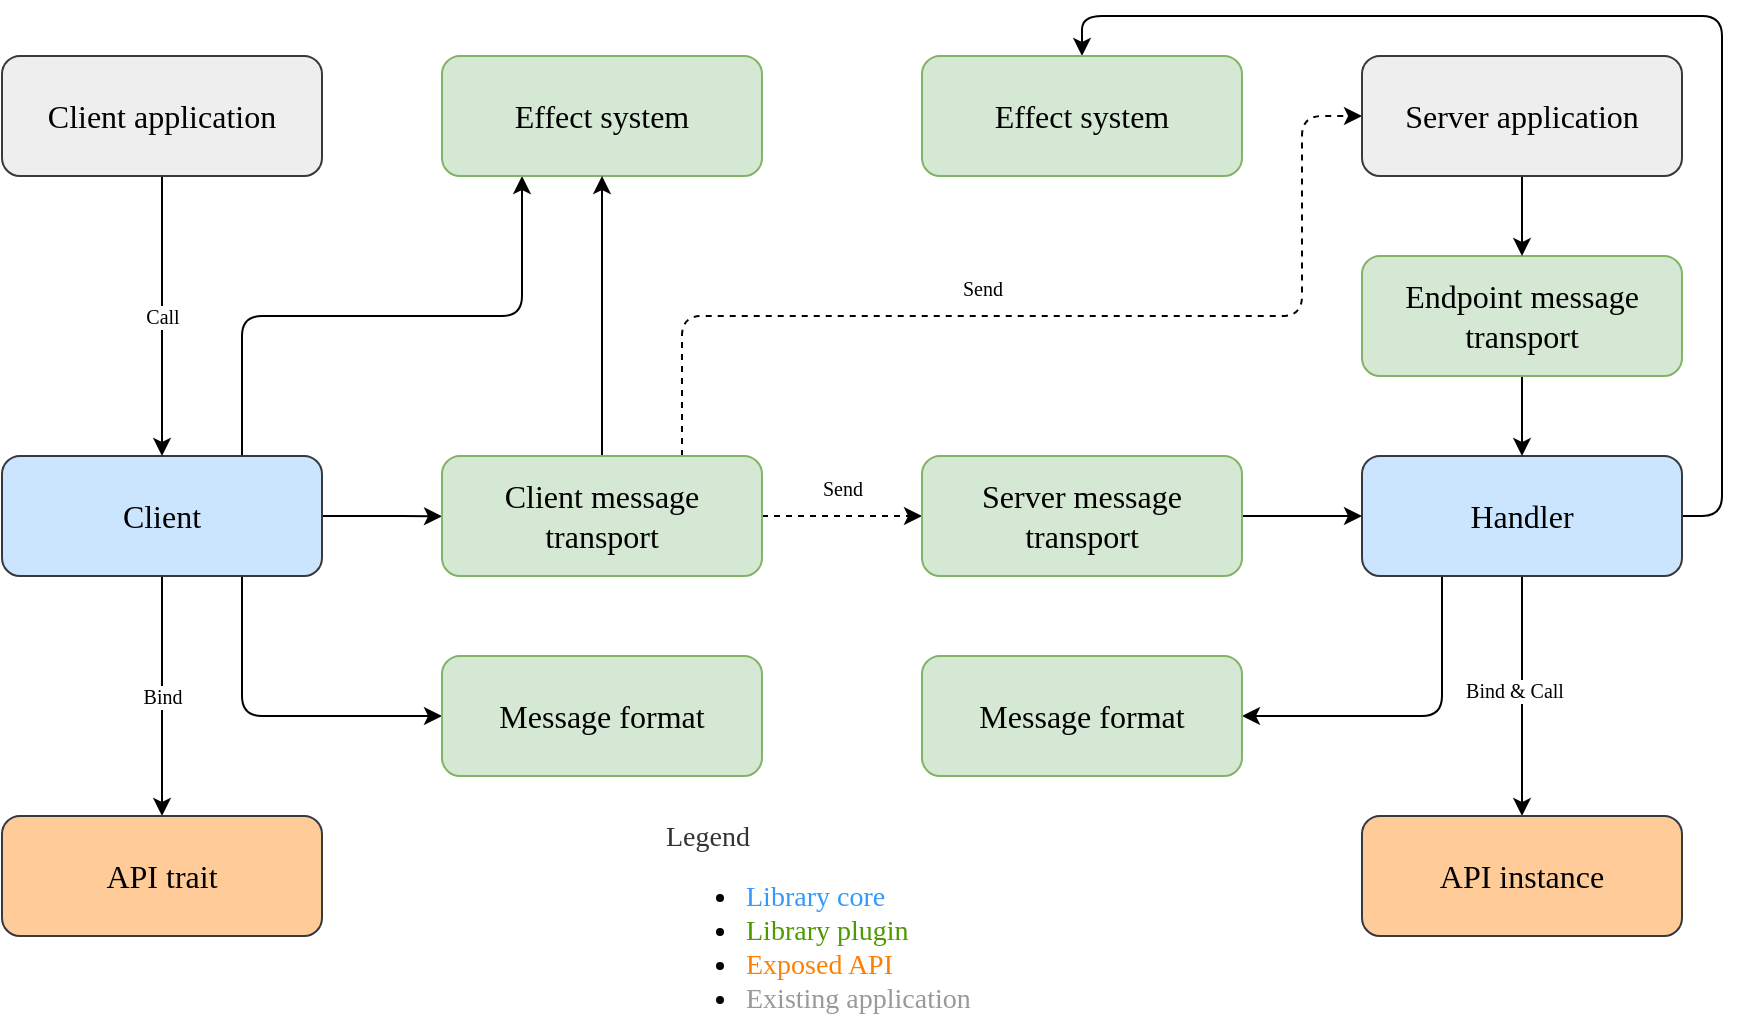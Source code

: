 <mxfile version="14.6.13" type="device"><diagram id="pAZn8SMdnCBxQi3O8JhO" name="Page-1"><mxGraphModel dx="981" dy="574" grid="1" gridSize="10" guides="1" tooltips="1" connect="1" arrows="1" fold="1" page="1" pageScale="1" pageWidth="850" pageHeight="1100" math="0" shadow="0"><root><mxCell id="0"/><mxCell id="1" parent="0"/><mxCell id="24CM7QICUZKC2I2Vp8Kq-11" style="edgeStyle=orthogonalEdgeStyle;rounded=1;orthogonalLoop=1;jettySize=auto;html=1;exitX=0.75;exitY=1;exitDx=0;exitDy=0;entryX=0;entryY=0.5;entryDx=0;entryDy=0;fontFamily=Verdana;fontSize=16;" parent="1" source="24CM7QICUZKC2I2Vp8Kq-1" target="24CM7QICUZKC2I2Vp8Kq-6" edge="1"><mxGeometry relative="1" as="geometry"><Array as="points"><mxPoint x="220" y="390"/></Array></mxGeometry></mxCell><mxCell id="24CM7QICUZKC2I2Vp8Kq-13" style="edgeStyle=orthogonalEdgeStyle;rounded=1;orthogonalLoop=1;jettySize=auto;html=1;exitX=1;exitY=0.5;exitDx=0;exitDy=0;entryX=0;entryY=0.5;entryDx=0;entryDy=0;fontFamily=Verdana;fontSize=16;strokeColor=none;" parent="1" source="24CM7QICUZKC2I2Vp8Kq-1" target="24CM7QICUZKC2I2Vp8Kq-8" edge="1"><mxGeometry relative="1" as="geometry"/></mxCell><mxCell id="24CM7QICUZKC2I2Vp8Kq-20" style="edgeStyle=none;rounded=1;orthogonalLoop=1;jettySize=auto;html=1;exitX=0.5;exitY=1;exitDx=0;exitDy=0;fontFamily=Verdana;fontSize=16;strokeColor=none;" parent="1" source="24CM7QICUZKC2I2Vp8Kq-1" target="24CM7QICUZKC2I2Vp8Kq-18" edge="1"><mxGeometry relative="1" as="geometry"/></mxCell><mxCell id="24CM7QICUZKC2I2Vp8Kq-28" style="edgeStyle=orthogonalEdgeStyle;rounded=1;orthogonalLoop=1;jettySize=auto;html=1;exitX=0.75;exitY=0;exitDx=0;exitDy=0;entryX=0.25;entryY=1;entryDx=0;entryDy=0;fontFamily=Verdana;fontSize=16;" parent="1" source="24CM7QICUZKC2I2Vp8Kq-1" target="24CM7QICUZKC2I2Vp8Kq-3" edge="1"><mxGeometry relative="1" as="geometry"><Array as="points"><mxPoint x="220" y="190"/><mxPoint x="360" y="190"/></Array></mxGeometry></mxCell><mxCell id="24CM7QICUZKC2I2Vp8Kq-34" style="edgeStyle=orthogonalEdgeStyle;rounded=1;orthogonalLoop=1;jettySize=auto;html=1;exitX=1;exitY=0.5;exitDx=0;exitDy=0;fontFamily=Verdana;fontSize=16;strokeColor=#000000;" parent="1" source="24CM7QICUZKC2I2Vp8Kq-1" edge="1"><mxGeometry relative="1" as="geometry"><mxPoint x="320" y="290.138" as="targetPoint"/></mxGeometry></mxCell><mxCell id="24CM7QICUZKC2I2Vp8Kq-39" style="edgeStyle=orthogonalEdgeStyle;rounded=1;orthogonalLoop=1;jettySize=auto;html=1;exitX=0.5;exitY=1;exitDx=0;exitDy=0;entryX=0.5;entryY=0;entryDx=0;entryDy=0;fontFamily=Verdana;fontSize=16;strokeColor=#000000;" parent="1" source="24CM7QICUZKC2I2Vp8Kq-1" target="24CM7QICUZKC2I2Vp8Kq-18" edge="1"><mxGeometry relative="1" as="geometry"/></mxCell><mxCell id="24CM7QICUZKC2I2Vp8Kq-1" value="&lt;font style=&quot;font-size: 16px;&quot;&gt;Client&lt;/font&gt;" style="rounded=1;whiteSpace=wrap;html=1;fillColor=#cce5ff;strokeColor=#36393d;fontFamily=Verdana;fontSize=16;" parent="1" vertex="1"><mxGeometry x="100" y="260" width="160" height="60" as="geometry"/></mxCell><mxCell id="24CM7QICUZKC2I2Vp8Kq-21" style="edgeStyle=orthogonalEdgeStyle;rounded=1;orthogonalLoop=1;jettySize=auto;html=1;exitX=0.5;exitY=1;exitDx=0;exitDy=0;fontFamily=Verdana;fontSize=16;" parent="1" source="24CM7QICUZKC2I2Vp8Kq-2" target="24CM7QICUZKC2I2Vp8Kq-19" edge="1"><mxGeometry relative="1" as="geometry"/></mxCell><mxCell id="24CM7QICUZKC2I2Vp8Kq-49" style="edgeStyle=orthogonalEdgeStyle;rounded=1;orthogonalLoop=1;jettySize=auto;html=1;exitX=0.25;exitY=1;exitDx=0;exitDy=0;entryX=1;entryY=0.5;entryDx=0;entryDy=0;fontFamily=Verdana;fontSize=16;strokeColor=#000000;" parent="1" source="24CM7QICUZKC2I2Vp8Kq-2" target="24CM7QICUZKC2I2Vp8Kq-41" edge="1"><mxGeometry relative="1" as="geometry"><Array as="points"><mxPoint x="820" y="390"/></Array></mxGeometry></mxCell><mxCell id="24CM7QICUZKC2I2Vp8Kq-56" style="edgeStyle=orthogonalEdgeStyle;rounded=1;orthogonalLoop=1;jettySize=auto;html=1;exitX=1;exitY=0.5;exitDx=0;exitDy=0;entryX=0.5;entryY=0;entryDx=0;entryDy=0;fontFamily=Verdana;fontSize=16;strokeColor=#000000;" parent="1" source="24CM7QICUZKC2I2Vp8Kq-2" target="24CM7QICUZKC2I2Vp8Kq-35" edge="1"><mxGeometry relative="1" as="geometry"><Array as="points"><mxPoint x="960" y="290"/><mxPoint x="960" y="40"/><mxPoint x="640" y="40"/></Array></mxGeometry></mxCell><mxCell id="24CM7QICUZKC2I2Vp8Kq-2" value="&lt;font style=&quot;font-size: 16px;&quot;&gt;Handler&lt;/font&gt;" style="rounded=1;whiteSpace=wrap;html=1;fillColor=#cce5ff;strokeColor=#36393d;fontFamily=Verdana;fontSize=16;" parent="1" vertex="1"><mxGeometry x="780" y="260" width="160" height="60" as="geometry"/></mxCell><mxCell id="24CM7QICUZKC2I2Vp8Kq-3" value="&lt;font style=&quot;font-size: 16px;&quot;&gt;Effect system&lt;/font&gt;" style="rounded=1;whiteSpace=wrap;html=1;fillColor=#d5e8d4;strokeColor=#82b366;fontFamily=Verdana;fontSize=16;verticalAlign=middle;" parent="1" vertex="1"><mxGeometry x="320" y="60" width="160" height="60" as="geometry"/></mxCell><mxCell id="24CM7QICUZKC2I2Vp8Kq-6" value="&lt;font style=&quot;font-size: 16px;&quot;&gt;Message format&lt;/font&gt;" style="rounded=1;whiteSpace=wrap;html=1;fillColor=#d5e8d4;strokeColor=#82b366;fontFamily=Verdana;fontSize=16;" parent="1" vertex="1"><mxGeometry x="320" y="360" width="160" height="60" as="geometry"/></mxCell><mxCell id="24CM7QICUZKC2I2Vp8Kq-25" style="edgeStyle=orthogonalEdgeStyle;rounded=1;orthogonalLoop=1;jettySize=auto;html=1;exitX=1;exitY=0.5;exitDx=0;exitDy=0;entryX=0;entryY=0.5;entryDx=0;entryDy=0;fontFamily=Verdana;fontSize=16;dashed=1;" parent="1" source="24CM7QICUZKC2I2Vp8Kq-8" target="24CM7QICUZKC2I2Vp8Kq-16" edge="1"><mxGeometry relative="1" as="geometry"/></mxCell><mxCell id="24CM7QICUZKC2I2Vp8Kq-31" style="edgeStyle=orthogonalEdgeStyle;rounded=1;orthogonalLoop=1;jettySize=auto;html=1;exitX=0.75;exitY=0;exitDx=0;exitDy=0;fontFamily=Verdana;fontSize=16;dashed=1;entryX=0;entryY=0.5;entryDx=0;entryDy=0;" parent="1" source="24CM7QICUZKC2I2Vp8Kq-8" target="24CM7QICUZKC2I2Vp8Kq-22" edge="1"><mxGeometry relative="1" as="geometry"><Array as="points"><mxPoint x="440" y="190"/><mxPoint x="750" y="190"/><mxPoint x="750" y="90"/></Array></mxGeometry></mxCell><mxCell id="24CM7QICUZKC2I2Vp8Kq-61" style="edgeStyle=orthogonalEdgeStyle;rounded=1;orthogonalLoop=1;jettySize=auto;html=1;exitX=0.5;exitY=0;exitDx=0;exitDy=0;entryX=0.5;entryY=1;entryDx=0;entryDy=0;fontFamily=Verdana;fontSize=16;strokeColor=#000000;" parent="1" source="24CM7QICUZKC2I2Vp8Kq-8" target="24CM7QICUZKC2I2Vp8Kq-3" edge="1"><mxGeometry relative="1" as="geometry"/></mxCell><mxCell id="24CM7QICUZKC2I2Vp8Kq-8" value="&lt;font style=&quot;font-size: 16px&quot;&gt;Client message transport&lt;/font&gt;" style="rounded=1;whiteSpace=wrap;html=1;fillColor=#d5e8d4;strokeColor=#82b366;fontFamily=Verdana;fontSize=16;" parent="1" vertex="1"><mxGeometry x="320" y="260" width="160" height="60" as="geometry"/></mxCell><mxCell id="24CM7QICUZKC2I2Vp8Kq-24" style="edgeStyle=orthogonalEdgeStyle;rounded=1;orthogonalLoop=1;jettySize=auto;html=1;exitX=1;exitY=0.5;exitDx=0;exitDy=0;fontFamily=Verdana;fontSize=16;" parent="1" source="24CM7QICUZKC2I2Vp8Kq-16" target="24CM7QICUZKC2I2Vp8Kq-2" edge="1"><mxGeometry relative="1" as="geometry"/></mxCell><mxCell id="24CM7QICUZKC2I2Vp8Kq-16" value="&lt;font style=&quot;font-size: 16px&quot;&gt;Server message transport&lt;/font&gt;" style="rounded=1;whiteSpace=wrap;html=1;fillColor=#d5e8d4;strokeColor=#82b366;fontFamily=Verdana;fontSize=16;" parent="1" vertex="1"><mxGeometry x="560" y="260" width="160" height="60" as="geometry"/></mxCell><mxCell id="24CM7QICUZKC2I2Vp8Kq-60" style="edgeStyle=orthogonalEdgeStyle;rounded=1;orthogonalLoop=1;jettySize=auto;html=1;exitX=0.5;exitY=1;exitDx=0;exitDy=0;entryX=0.5;entryY=0;entryDx=0;entryDy=0;fontFamily=Verdana;fontSize=16;strokeColor=#000000;" parent="1" source="24CM7QICUZKC2I2Vp8Kq-17" target="24CM7QICUZKC2I2Vp8Kq-2" edge="1"><mxGeometry relative="1" as="geometry"/></mxCell><mxCell id="xifhV7y1xF9BS7Lo-_dj-3" style="edgeStyle=orthogonalEdgeStyle;rounded=0;orthogonalLoop=1;jettySize=auto;html=1;exitX=0.75;exitY=1;exitDx=0;exitDy=0;" edge="1" parent="1" source="24CM7QICUZKC2I2Vp8Kq-17"><mxGeometry relative="1" as="geometry"><mxPoint x="899.69" y="219.793" as="targetPoint"/></mxGeometry></mxCell><mxCell id="24CM7QICUZKC2I2Vp8Kq-17" value="&lt;font style=&quot;font-size: 16px&quot;&gt;Endpoint message transport&lt;/font&gt;" style="rounded=1;whiteSpace=wrap;html=1;fillColor=#d5e8d4;strokeColor=#82b366;fontFamily=Verdana;fontSize=16;" parent="1" vertex="1"><mxGeometry x="780" y="160" width="160" height="60" as="geometry"/></mxCell><mxCell id="24CM7QICUZKC2I2Vp8Kq-18" value="&lt;font style=&quot;font-size: 16px&quot;&gt;API trait&lt;/font&gt;" style="rounded=1;whiteSpace=wrap;html=1;fillColor=#ffcc99;strokeColor=#36393d;fontFamily=Verdana;fontSize=16;" parent="1" vertex="1"><mxGeometry x="100" y="440" width="160" height="60" as="geometry"/></mxCell><mxCell id="24CM7QICUZKC2I2Vp8Kq-19" value="&lt;font style=&quot;font-size: 16px&quot;&gt;API instance&lt;/font&gt;" style="rounded=1;whiteSpace=wrap;html=1;fillColor=#ffcc99;strokeColor=#36393d;fontFamily=Verdana;fontSize=16;" parent="1" vertex="1"><mxGeometry x="780" y="440" width="160" height="60" as="geometry"/></mxCell><mxCell id="24CM7QICUZKC2I2Vp8Kq-57" style="edgeStyle=orthogonalEdgeStyle;rounded=1;orthogonalLoop=1;jettySize=auto;html=1;fontFamily=Verdana;fontSize=16;strokeColor=#000000;" parent="1" source="24CM7QICUZKC2I2Vp8Kq-22" target="24CM7QICUZKC2I2Vp8Kq-17" edge="1"><mxGeometry relative="1" as="geometry"><mxPoint x="780" y="170" as="targetPoint"/></mxGeometry></mxCell><mxCell id="24CM7QICUZKC2I2Vp8Kq-22" value="&lt;font style=&quot;font-size: 16px&quot;&gt;Server application&lt;/font&gt;" style="rounded=1;whiteSpace=wrap;html=1;fillColor=#eeeeee;strokeColor=#36393d;fontFamily=Verdana;fontSize=16;" parent="1" vertex="1"><mxGeometry x="780" y="60" width="160" height="60" as="geometry"/></mxCell><mxCell id="24CM7QICUZKC2I2Vp8Kq-29" style="edgeStyle=orthogonalEdgeStyle;rounded=1;orthogonalLoop=1;jettySize=auto;html=1;exitX=0.5;exitY=1;exitDx=0;exitDy=0;fontFamily=Verdana;fontSize=16;" parent="1" source="24CM7QICUZKC2I2Vp8Kq-23" target="24CM7QICUZKC2I2Vp8Kq-1" edge="1"><mxGeometry relative="1" as="geometry"/></mxCell><mxCell id="24CM7QICUZKC2I2Vp8Kq-23" value="&lt;font style=&quot;font-size: 16px&quot;&gt;Client application&lt;/font&gt;" style="rounded=1;whiteSpace=wrap;html=1;fillColor=#eeeeee;strokeColor=#36393d;fontFamily=Verdana;fontSize=16;" parent="1" vertex="1"><mxGeometry x="100" y="60" width="160" height="60" as="geometry"/></mxCell><mxCell id="24CM7QICUZKC2I2Vp8Kq-35" value="&lt;font style=&quot;font-size: 16px;&quot;&gt;Effect system&lt;/font&gt;" style="rounded=1;whiteSpace=wrap;html=1;fillColor=#d5e8d4;strokeColor=#82b366;fontFamily=Verdana;fontSize=16;verticalAlign=middle;" parent="1" vertex="1"><mxGeometry x="560" y="60" width="160" height="60" as="geometry"/></mxCell><mxCell id="24CM7QICUZKC2I2Vp8Kq-41" value="&lt;font style=&quot;font-size: 16px;&quot;&gt;Message format&lt;/font&gt;" style="rounded=1;whiteSpace=wrap;html=1;fillColor=#d5e8d4;strokeColor=#82b366;fontFamily=Verdana;fontSize=16;" parent="1" vertex="1"><mxGeometry x="560" y="360" width="160" height="60" as="geometry"/></mxCell><mxCell id="24CM7QICUZKC2I2Vp8Kq-64" value="Bind" style="edgeLabel;html=1;align=center;verticalAlign=middle;resizable=0;points=[];fontSize=10;fontFamily=Verdana;" parent="1" vertex="1" connectable="0"><mxGeometry x="180" y="380" as="geometry"/></mxCell><mxCell id="24CM7QICUZKC2I2Vp8Kq-66" value="Bind &amp;amp; Call" style="edgeLabel;html=1;align=center;verticalAlign=middle;resizable=0;points=[];fontSize=10;fontFamily=Verdana;" parent="1" vertex="1" connectable="0"><mxGeometry x="870" y="370" as="geometry"><mxPoint x="-14" y="7" as="offset"/></mxGeometry></mxCell><mxCell id="24CM7QICUZKC2I2Vp8Kq-67" value="Call" style="edgeLabel;html=1;align=center;verticalAlign=middle;resizable=0;points=[];fontSize=10;fontFamily=Verdana;" parent="1" vertex="1" connectable="0"><mxGeometry x="180" y="190" as="geometry"/></mxCell><mxCell id="24CM7QICUZKC2I2Vp8Kq-68" value="Send" style="edgeLabel;html=1;align=center;verticalAlign=middle;resizable=0;points=[];fontSize=10;fontFamily=Verdana;" parent="1" vertex="1" connectable="0"><mxGeometry x="600" y="170" as="geometry"><mxPoint x="-10" y="6" as="offset"/></mxGeometry></mxCell><mxCell id="24CM7QICUZKC2I2Vp8Kq-70" value="Send" style="edgeLabel;html=1;align=center;verticalAlign=middle;resizable=0;points=[];fontSize=10;fontFamily=Verdana;" parent="1" vertex="1" connectable="0"><mxGeometry x="530" y="270" as="geometry"><mxPoint x="-10" y="6" as="offset"/></mxGeometry></mxCell><mxCell id="gqd9Gs8hmOqavoVtH0Ol-9" value="&lt;div style=&quot;font-size: 14px&quot;&gt;&lt;font color=&quot;#333333&quot; style=&quot;font-size: 14px&quot;&gt;Legend&lt;/font&gt;&lt;/div&gt;&lt;ul style=&quot;font-size: 14px&quot;&gt;&lt;li&gt;&lt;font style=&quot;font-size: 14px&quot; color=&quot;#3399ff&quot;&gt;Library core&lt;/font&gt;&lt;/li&gt;&lt;li&gt;&lt;font style=&quot;font-size: 14px&quot; color=&quot;#4d9900&quot;&gt;Library plugin&lt;/font&gt;&lt;/li&gt;&lt;li&gt;&lt;font color=&quot;#ff8000&quot; style=&quot;font-size: 14px&quot;&gt;Exposed API&lt;/font&gt;&lt;/li&gt;&lt;li&gt;&lt;font style=&quot;font-size: 14px&quot; color=&quot;#999999&quot;&gt;Existing application&lt;/font&gt;&lt;/li&gt;&lt;/ul&gt;" style="text;strokeColor=none;fillColor=none;html=1;whiteSpace=wrap;verticalAlign=middle;overflow=hidden;fontFamily=Verdana;fontSize=12;align=left;" parent="1" vertex="1"><mxGeometry x="430" y="440" width="210" height="100" as="geometry"/></mxCell></root></mxGraphModel></diagram></mxfile>